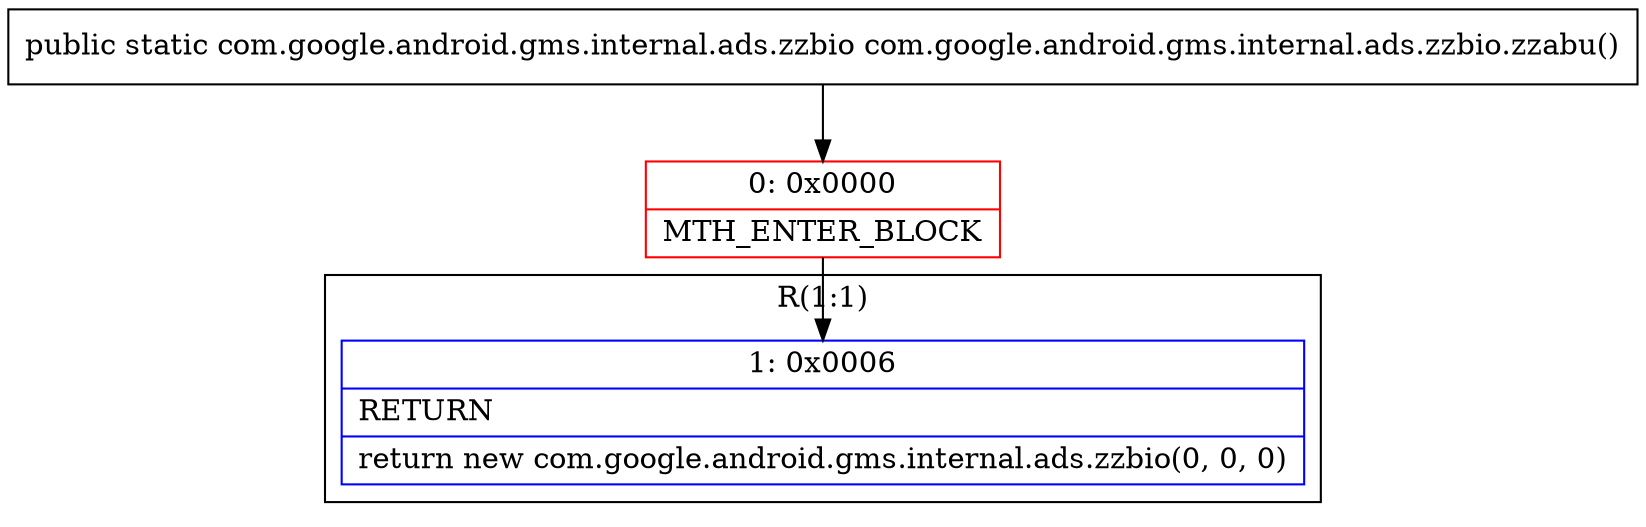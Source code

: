 digraph "CFG forcom.google.android.gms.internal.ads.zzbio.zzabu()Lcom\/google\/android\/gms\/internal\/ads\/zzbio;" {
subgraph cluster_Region_420670579 {
label = "R(1:1)";
node [shape=record,color=blue];
Node_1 [shape=record,label="{1\:\ 0x0006|RETURN\l|return new com.google.android.gms.internal.ads.zzbio(0, 0, 0)\l}"];
}
Node_0 [shape=record,color=red,label="{0\:\ 0x0000|MTH_ENTER_BLOCK\l}"];
MethodNode[shape=record,label="{public static com.google.android.gms.internal.ads.zzbio com.google.android.gms.internal.ads.zzbio.zzabu() }"];
MethodNode -> Node_0;
Node_0 -> Node_1;
}

